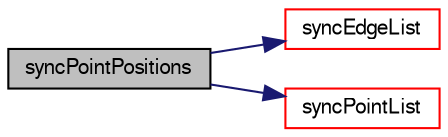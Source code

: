 digraph "syncPointPositions"
{
  bgcolor="transparent";
  edge [fontname="FreeSans",fontsize="10",labelfontname="FreeSans",labelfontsize="10"];
  node [fontname="FreeSans",fontsize="10",shape=record];
  rankdir="LR";
  Node2797 [label="syncPointPositions",height=0.2,width=0.4,color="black", fillcolor="grey75", style="filled", fontcolor="black"];
  Node2797 -> Node2798 [color="midnightblue",fontsize="10",style="solid",fontname="FreeSans"];
  Node2798 [label="syncEdgeList",height=0.2,width=0.4,color="red",URL="$a27502.html#a5ed3e64d2ef89e3823674727ea1b3d58",tooltip="Synchronize values on all mesh edges. "];
  Node2797 -> Node2875 [color="midnightblue",fontsize="10",style="solid",fontname="FreeSans"];
  Node2875 [label="syncPointList",height=0.2,width=0.4,color="red",URL="$a27502.html#a197ed77a9101bdfb37253bd3f507c017",tooltip="Synchronize values on all mesh points. "];
}
